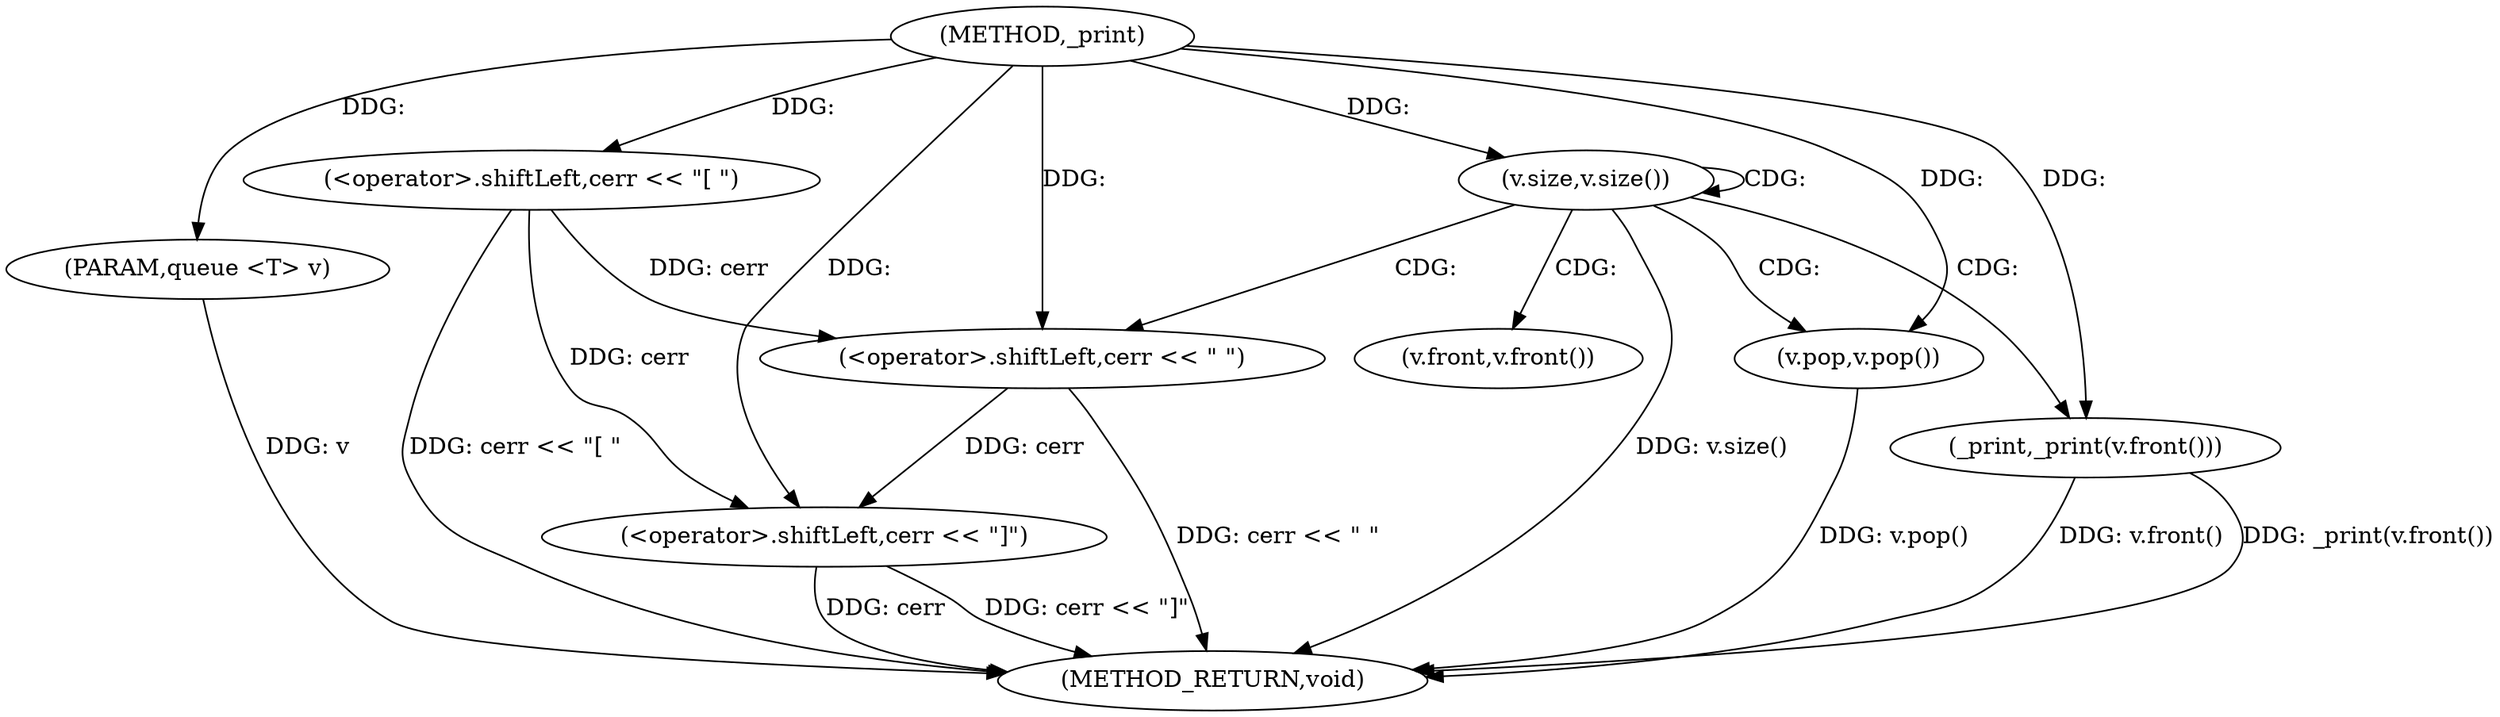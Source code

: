 digraph "_print" {  
"1000456" [label = "(METHOD,_print)" ]
"1000474" [label = "(METHOD_RETURN,void)" ]
"1000457" [label = "(PARAM,queue <T> v)" ]
"1000459" [label = "(<operator>.shiftLeft,cerr << \"[ \")" ]
"1000471" [label = "(<operator>.shiftLeft,cerr << \"]\")" ]
"1000463" [label = "(v.size,v.size())" ]
"1000465" [label = "(_print,_print(v.front()))" ]
"1000467" [label = "(<operator>.shiftLeft,cerr << \" \")" ]
"1000470" [label = "(v.pop,v.pop())" ]
"1000466" [label = "(v.front,v.front())" ]
  "1000457" -> "1000474"  [ label = "DDG: v"] 
  "1000459" -> "1000474"  [ label = "DDG: cerr << \"[ \""] 
  "1000463" -> "1000474"  [ label = "DDG: v.size()"] 
  "1000471" -> "1000474"  [ label = "DDG: cerr"] 
  "1000471" -> "1000474"  [ label = "DDG: cerr << \"]\""] 
  "1000465" -> "1000474"  [ label = "DDG: v.front()"] 
  "1000465" -> "1000474"  [ label = "DDG: _print(v.front())"] 
  "1000467" -> "1000474"  [ label = "DDG: cerr << \" \""] 
  "1000470" -> "1000474"  [ label = "DDG: v.pop()"] 
  "1000456" -> "1000457"  [ label = "DDG: "] 
  "1000456" -> "1000459"  [ label = "DDG: "] 
  "1000456" -> "1000463"  [ label = "DDG: "] 
  "1000459" -> "1000471"  [ label = "DDG: cerr"] 
  "1000467" -> "1000471"  [ label = "DDG: cerr"] 
  "1000456" -> "1000471"  [ label = "DDG: "] 
  "1000456" -> "1000470"  [ label = "DDG: "] 
  "1000456" -> "1000465"  [ label = "DDG: "] 
  "1000459" -> "1000467"  [ label = "DDG: cerr"] 
  "1000456" -> "1000467"  [ label = "DDG: "] 
  "1000463" -> "1000463"  [ label = "CDG: "] 
  "1000463" -> "1000470"  [ label = "CDG: "] 
  "1000463" -> "1000467"  [ label = "CDG: "] 
  "1000463" -> "1000465"  [ label = "CDG: "] 
  "1000463" -> "1000466"  [ label = "CDG: "] 
}
